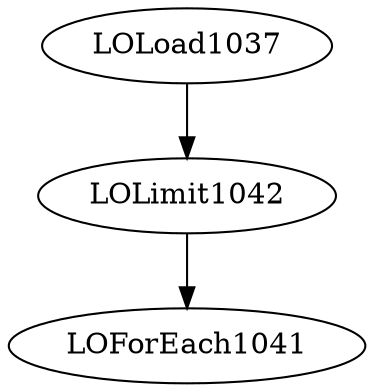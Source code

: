digraph graph1 {
    LOLoad1037 -> LOLimit1042;
    LOLimit1042 [limit="100"];
    LOLimit1042 -> LOForEach1041;
    LOForEach1041 [hasflat="false"];
}
